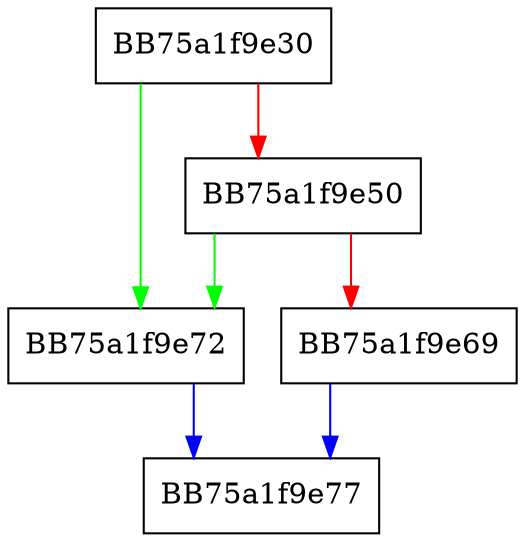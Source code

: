 digraph kcrce_scanfileearly {
  node [shape="box"];
  graph [splines=ortho];
  BB75a1f9e30 -> BB75a1f9e72 [color="green"];
  BB75a1f9e30 -> BB75a1f9e50 [color="red"];
  BB75a1f9e50 -> BB75a1f9e72 [color="green"];
  BB75a1f9e50 -> BB75a1f9e69 [color="red"];
  BB75a1f9e69 -> BB75a1f9e77 [color="blue"];
  BB75a1f9e72 -> BB75a1f9e77 [color="blue"];
}
